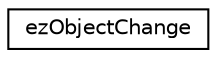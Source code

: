 digraph "Graphical Class Hierarchy"
{
 // LATEX_PDF_SIZE
  edge [fontname="Helvetica",fontsize="10",labelfontname="Helvetica",labelfontsize="10"];
  node [fontname="Helvetica",fontsize="10",shape=record];
  rankdir="LR";
  Node0 [label="ezObjectChange",height=0.2,width=0.4,color="black", fillcolor="white", style="filled",URL="$dc/d99/classez_object_change.htm",tooltip="An object change starts at the heap object m_Root (because we can only safely store pointers to those..."];
}
